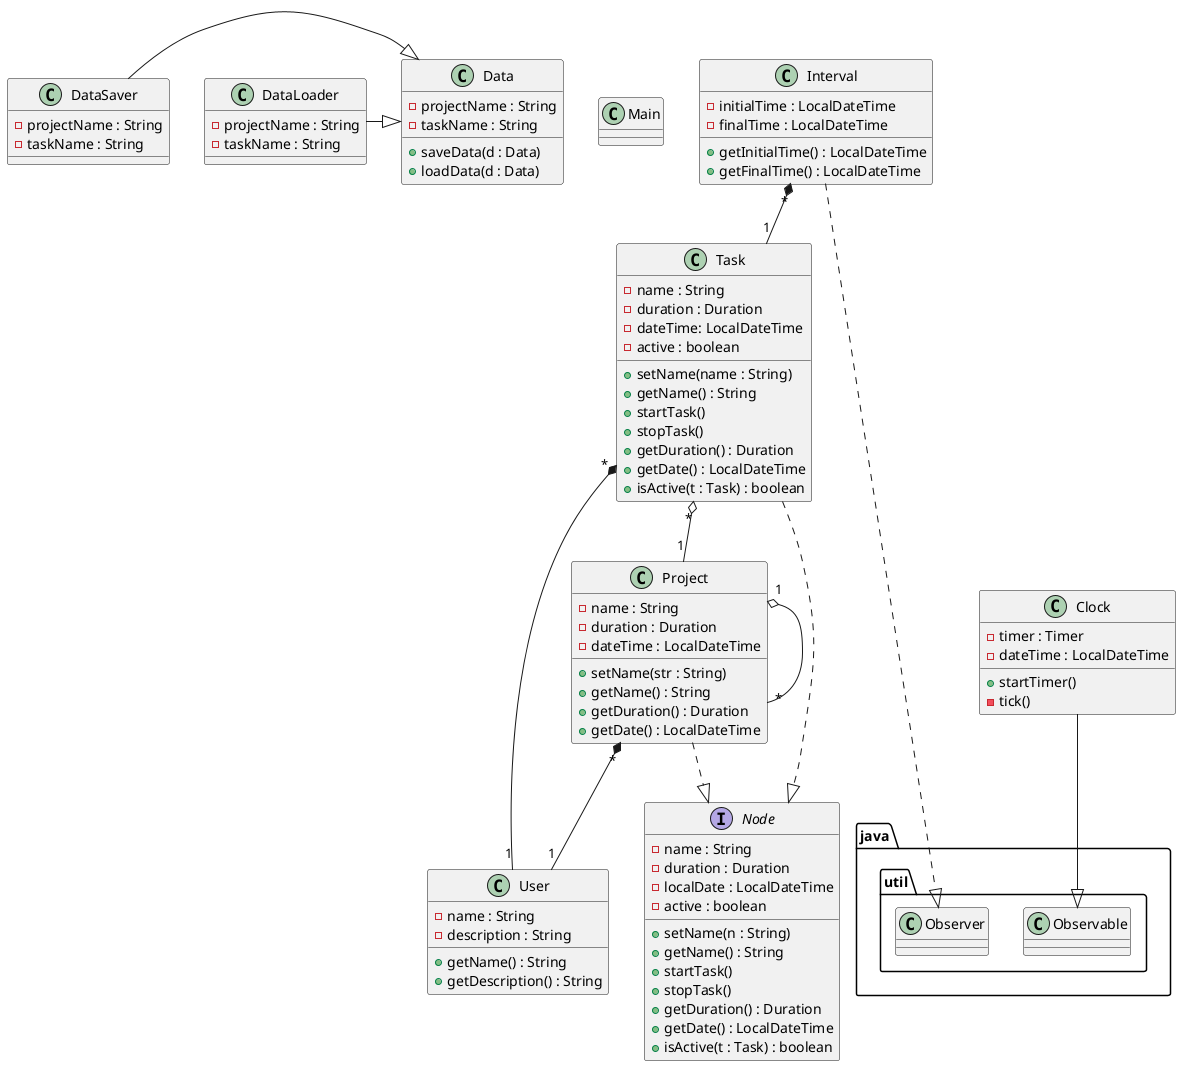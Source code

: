 @startuml
class Main {
}

class User {
- name : String
- description : String
+ getName() : String
+ getDescription() : String
}

interface Node {
- name : String
- duration : Duration
- localDate : LocalDateTime
- active : boolean
+ setName(n : String)
+ getName() : String
+ startTask()
+ stopTask()
+ getDuration() : Duration
+ getDate() : LocalDateTime
+ isActive(t : Task) : boolean
}

class Project {
- name : String
- duration : Duration
- dateTime : LocalDateTime
+ setName(str : String)
+ getName() : String
+ getDuration() : Duration
+ getDate() : LocalDateTime
}

class Task {
- name : String
- duration : Duration
- dateTime: LocalDateTime
- active : boolean
+ setName(name : String)
+ getName() : String
+ startTask()
+ stopTask()
+ getDuration() : Duration
+ getDate() : LocalDateTime
+ isActive(t : Task) : boolean
}

class Interval {
- initialTime : LocalDateTime
- finalTime : LocalDateTime
+ getInitialTime() : LocalDateTime
+ getFinalTime() : LocalDateTime

}

class Clock {
- timer : Timer
- dateTime : LocalDateTime
+ startTimer()
- tick()
}

class Data {
- projectName : String
- taskName : String
+ saveData(d : Data)
+ loadData(d : Data)
}

class DataSaver {
- projectName : String
- taskName : String
}

class DataLoader {
- projectName : String
- taskName : String
}


Project -.|> Node
Task -.|> Node
Clock -down-|> java.util.Observable
Interval -.down.-|> java.util.Observer
Project "1" o-- "*" Project
Task "*" o-- "1" Project
Interval "*" *-- "1" Task
DataSaver -|> Data
DataLoader -|> Data
Task "*" *-- "1" User
Project "*" *-- "1" User
@enduml